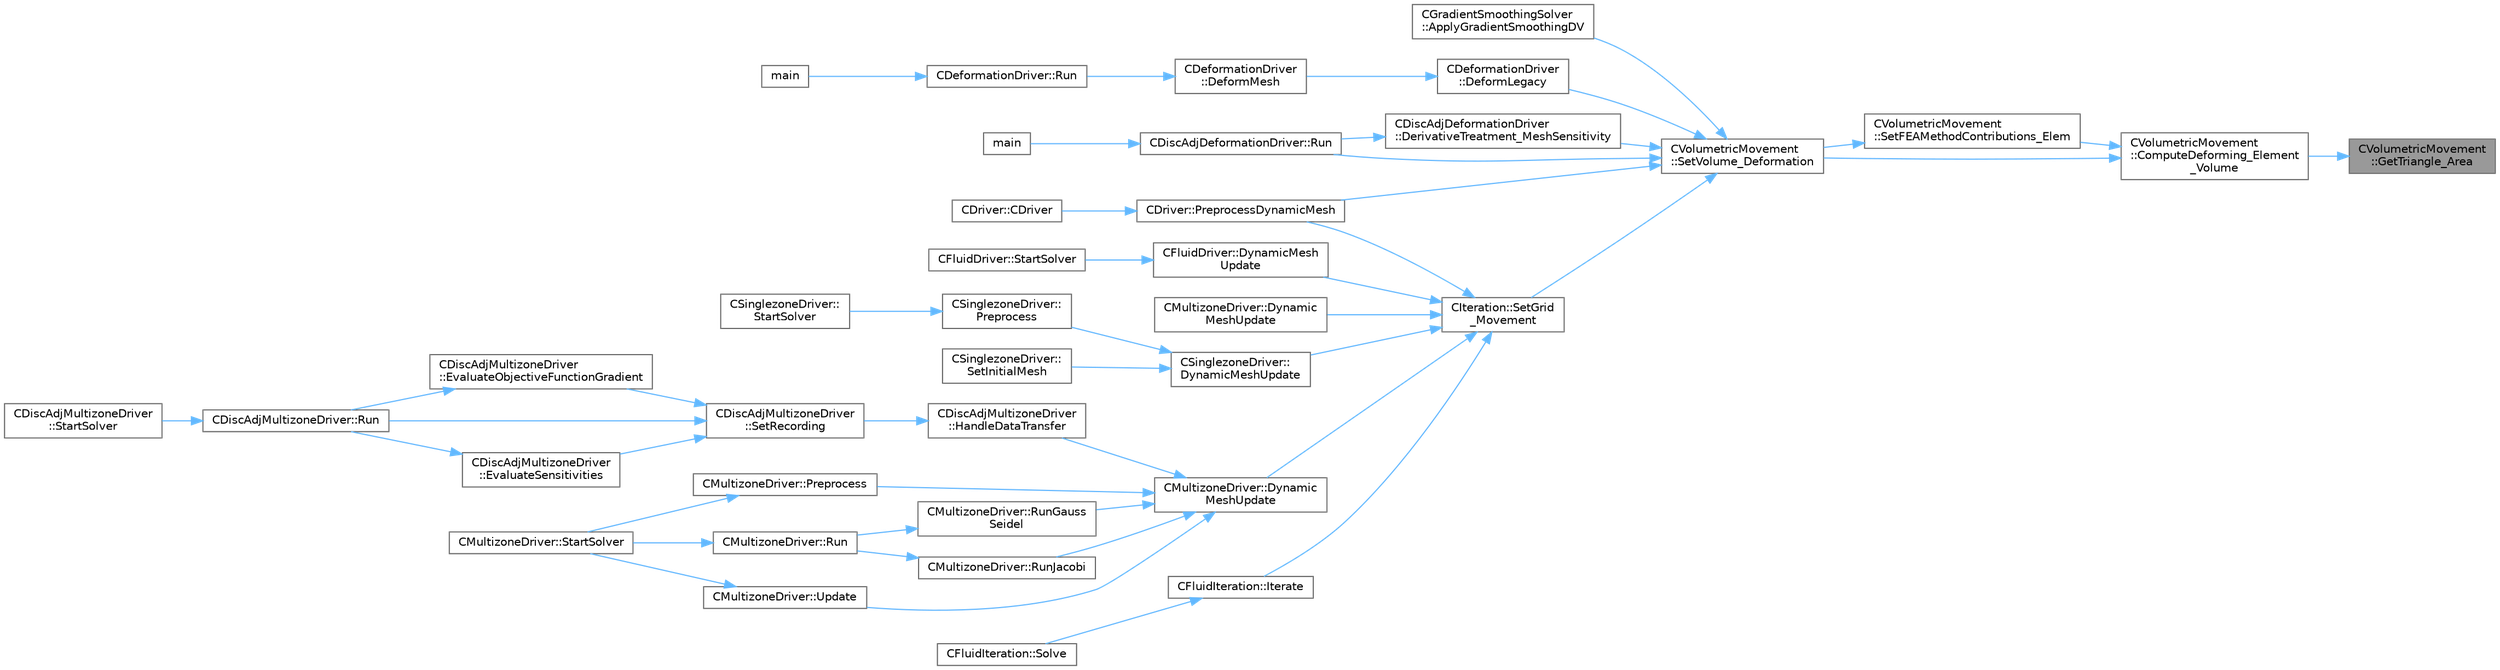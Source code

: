 digraph "CVolumetricMovement::GetTriangle_Area"
{
 // LATEX_PDF_SIZE
  bgcolor="transparent";
  edge [fontname=Helvetica,fontsize=10,labelfontname=Helvetica,labelfontsize=10];
  node [fontname=Helvetica,fontsize=10,shape=box,height=0.2,width=0.4];
  rankdir="RL";
  Node1 [id="Node000001",label="CVolumetricMovement\l::GetTriangle_Area",height=0.2,width=0.4,color="gray40", fillcolor="grey60", style="filled", fontcolor="black",tooltip="Compute the shape functions for hexahedron."];
  Node1 -> Node2 [id="edge1_Node000001_Node000002",dir="back",color="steelblue1",style="solid",tooltip=" "];
  Node2 [id="Node000002",label="CVolumetricMovement\l::ComputeDeforming_Element\l_Volume",height=0.2,width=0.4,color="grey40", fillcolor="white", style="filled",URL="$classCVolumetricMovement.html#a7acdc25230eeae12974e8b4ffa054497",tooltip="Check for negative volumes (all elements) after performing grid deformation."];
  Node2 -> Node3 [id="edge2_Node000002_Node000003",dir="back",color="steelblue1",style="solid",tooltip=" "];
  Node3 [id="Node000003",label="CVolumetricMovement\l::SetFEAMethodContributions_Elem",height=0.2,width=0.4,color="grey40", fillcolor="white", style="filled",URL="$classCVolumetricMovement.html#ad26b11c08de25982c8f254d465d244bb",tooltip="Compute the stiffness matrix for grid deformation using spring analogy."];
  Node3 -> Node4 [id="edge3_Node000003_Node000004",dir="back",color="steelblue1",style="solid",tooltip=" "];
  Node4 [id="Node000004",label="CVolumetricMovement\l::SetVolume_Deformation",height=0.2,width=0.4,color="grey40", fillcolor="white", style="filled",URL="$classCVolumetricMovement.html#a96c9dadafe051a2479ef4ec4b51adb04",tooltip="Grid deformation using the spring analogy method."];
  Node4 -> Node5 [id="edge4_Node000004_Node000005",dir="back",color="steelblue1",style="solid",tooltip=" "];
  Node5 [id="Node000005",label="CGradientSmoothingSolver\l::ApplyGradientSmoothingDV",height=0.2,width=0.4,color="grey40", fillcolor="white", style="filled",URL="$classCGradientSmoothingSolver.html#a443fb04934697664cd7defae114e6ef4",tooltip="All steps required for smoothing the whole system on DV level in an iterative way."];
  Node4 -> Node6 [id="edge5_Node000004_Node000006",dir="back",color="steelblue1",style="solid",tooltip=" "];
  Node6 [id="Node000006",label="CDeformationDriver\l::DeformLegacy",height=0.2,width=0.4,color="grey40", fillcolor="white", style="filled",URL="$classCDeformationDriver.html#a3a78157ae57334880516fa9b84b81c0a",tooltip="Mesh deformation based on legacy implementation."];
  Node6 -> Node7 [id="edge6_Node000006_Node000007",dir="back",color="steelblue1",style="solid",tooltip=" "];
  Node7 [id="Node000007",label="CDeformationDriver\l::DeformMesh",height=0.2,width=0.4,color="grey40", fillcolor="white", style="filled",URL="$classCDeformationDriver.html#a65c57fd20981a9d24e54421f381e0570",tooltip="Mesh deformation based on linear elasticity solver (CMeshSolver)."];
  Node7 -> Node8 [id="edge7_Node000007_Node000008",dir="back",color="steelblue1",style="solid",tooltip=" "];
  Node8 [id="Node000008",label="CDeformationDriver::Run",height=0.2,width=0.4,color="grey40", fillcolor="white", style="filled",URL="$classCDeformationDriver.html#aa6da6453a3790a001ed9cb135926e107",tooltip="Launch the driver computation."];
  Node8 -> Node9 [id="edge8_Node000008_Node000009",dir="back",color="steelblue1",style="solid",tooltip=" "];
  Node9 [id="Node000009",label="main",height=0.2,width=0.4,color="grey40", fillcolor="white", style="filled",URL="$SU2__DEF_8cpp.html#a0ddf1224851353fc92bfbff6f499fa97",tooltip=" "];
  Node4 -> Node10 [id="edge9_Node000004_Node000010",dir="back",color="steelblue1",style="solid",tooltip=" "];
  Node10 [id="Node000010",label="CDiscAdjDeformationDriver\l::DerivativeTreatment_MeshSensitivity",height=0.2,width=0.4,color="grey40", fillcolor="white", style="filled",URL="$classCDiscAdjDeformationDriver.html#af5515939a522d7ce41d1ba12be83c55b",tooltip="Treatment of derivatives with the Sobolev smoothing solver."];
  Node10 -> Node11 [id="edge10_Node000010_Node000011",dir="back",color="steelblue1",style="solid",tooltip=" "];
  Node11 [id="Node000011",label="CDiscAdjDeformationDriver::Run",height=0.2,width=0.4,color="grey40", fillcolor="white", style="filled",URL="$classCDiscAdjDeformationDriver.html#adb51f9096356607d6f48c05891dec0cb",tooltip="Launch the driver computation."];
  Node11 -> Node12 [id="edge11_Node000011_Node000012",dir="back",color="steelblue1",style="solid",tooltip=" "];
  Node12 [id="Node000012",label="main",height=0.2,width=0.4,color="grey40", fillcolor="white", style="filled",URL="$SU2__DOT_8cpp.html#a0ddf1224851353fc92bfbff6f499fa97",tooltip=" "];
  Node4 -> Node13 [id="edge12_Node000004_Node000013",dir="back",color="steelblue1",style="solid",tooltip=" "];
  Node13 [id="Node000013",label="CDriver::PreprocessDynamicMesh",height=0.2,width=0.4,color="grey40", fillcolor="white", style="filled",URL="$classCDriver.html#a1c1a52f57d73376cd2e95e730274a6ae",tooltip="GridMovement_Preprocessing."];
  Node13 -> Node14 [id="edge13_Node000013_Node000014",dir="back",color="steelblue1",style="solid",tooltip=" "];
  Node14 [id="Node000014",label="CDriver::CDriver",height=0.2,width=0.4,color="grey40", fillcolor="white", style="filled",URL="$classCDriver.html#a3fca4a013a6efa9bbb38fe78a86b5f3d",tooltip="Constructor of the class."];
  Node4 -> Node11 [id="edge14_Node000004_Node000011",dir="back",color="steelblue1",style="solid",tooltip=" "];
  Node4 -> Node15 [id="edge15_Node000004_Node000015",dir="back",color="steelblue1",style="solid",tooltip=" "];
  Node15 [id="Node000015",label="CIteration::SetGrid\l_Movement",height=0.2,width=0.4,color="grey40", fillcolor="white", style="filled",URL="$classCIteration.html#a7b36785762f6b0c214569b185b858b6c",tooltip="Updates the positions and grid velocities for dynamic meshes between physical time steps."];
  Node15 -> Node16 [id="edge16_Node000015_Node000016",dir="back",color="steelblue1",style="solid",tooltip=" "];
  Node16 [id="Node000016",label="CFluidDriver::DynamicMesh\lUpdate",height=0.2,width=0.4,color="grey40", fillcolor="white", style="filled",URL="$classCFluidDriver.html#a169667db03c0f4e2511d23a8a29280f6",tooltip="Perform a dynamic mesh deformation, included grid velocity computation and the update of the multi-gr..."];
  Node16 -> Node17 [id="edge17_Node000016_Node000017",dir="back",color="steelblue1",style="solid",tooltip=" "];
  Node17 [id="Node000017",label="CFluidDriver::StartSolver",height=0.2,width=0.4,color="grey40", fillcolor="white", style="filled",URL="$classCFluidDriver.html#aa0139a1e26f43f0154854c9f99ded978",tooltip="Launch the computation for all zones and all physics."];
  Node15 -> Node18 [id="edge18_Node000015_Node000018",dir="back",color="steelblue1",style="solid",tooltip=" "];
  Node18 [id="Node000018",label="CMultizoneDriver::Dynamic\lMeshUpdate",height=0.2,width=0.4,color="grey40", fillcolor="white", style="filled",URL="$classCMultizoneDriver.html#a53ec5acb13bb0e897515e098b11b10ac",tooltip="Perform a dynamic mesh deformation, included grid velocity computation and the update of the multigri..."];
  Node15 -> Node19 [id="edge19_Node000015_Node000019",dir="back",color="steelblue1",style="solid",tooltip=" "];
  Node19 [id="Node000019",label="CSinglezoneDriver::\lDynamicMeshUpdate",height=0.2,width=0.4,color="grey40", fillcolor="white", style="filled",URL="$classCSinglezoneDriver.html#a2f88f82c3b958d60452d5513daf5c128",tooltip="Perform a dynamic mesh deformation, included grid velocity computation and the update of the multigri..."];
  Node19 -> Node20 [id="edge20_Node000019_Node000020",dir="back",color="steelblue1",style="solid",tooltip=" "];
  Node20 [id="Node000020",label="CSinglezoneDriver::\lPreprocess",height=0.2,width=0.4,color="grey40", fillcolor="white", style="filled",URL="$classCSinglezoneDriver.html#a0b2c8c9b257915d6b19d72014f3bb82a",tooltip="Preprocess the single-zone iteration."];
  Node20 -> Node21 [id="edge21_Node000020_Node000021",dir="back",color="steelblue1",style="solid",tooltip=" "];
  Node21 [id="Node000021",label="CSinglezoneDriver::\lStartSolver",height=0.2,width=0.4,color="grey40", fillcolor="white", style="filled",URL="$classCSinglezoneDriver.html#ac98c6acfe034381fb3b77c6753c4d734",tooltip="[Overload] Launch the computation for single-zone problems."];
  Node19 -> Node22 [id="edge22_Node000019_Node000022",dir="back",color="steelblue1",style="solid",tooltip=" "];
  Node22 [id="Node000022",label="CSinglezoneDriver::\lSetInitialMesh",height=0.2,width=0.4,color="grey40", fillcolor="white", style="filled",URL="$classCSinglezoneDriver.html#aec7315f833718d3f1ac6c2fb2b2a661b",tooltip="Perform a mesh deformation as initial condition."];
  Node15 -> Node23 [id="edge23_Node000015_Node000023",dir="back",color="steelblue1",style="solid",tooltip=" "];
  Node23 [id="Node000023",label="CMultizoneDriver::Dynamic\lMeshUpdate",height=0.2,width=0.4,color="grey40", fillcolor="white", style="filled",URL="$classCMultizoneDriver.html#a9369ae70a2e529fa81cef90c3857f1c7",tooltip="Perform a dynamic mesh deformation, including grid velocity computation and update of the multigrid s..."];
  Node23 -> Node24 [id="edge24_Node000023_Node000024",dir="back",color="steelblue1",style="solid",tooltip=" "];
  Node24 [id="Node000024",label="CDiscAdjMultizoneDriver\l::HandleDataTransfer",height=0.2,width=0.4,color="grey40", fillcolor="white", style="filled",URL="$classCDiscAdjMultizoneDriver.html#ab33de05a7a1f77dcf60014a4a35dd4f1",tooltip="Transfer data between zones and update grids when required."];
  Node24 -> Node25 [id="edge25_Node000024_Node000025",dir="back",color="steelblue1",style="solid",tooltip=" "];
  Node25 [id="Node000025",label="CDiscAdjMultizoneDriver\l::SetRecording",height=0.2,width=0.4,color="grey40", fillcolor="white", style="filled",URL="$classCDiscAdjMultizoneDriver.html#a6858d2798084ac58973760b98cbc268d",tooltip="Record one iteration of the primal problem within each zone."];
  Node25 -> Node26 [id="edge26_Node000025_Node000026",dir="back",color="steelblue1",style="solid",tooltip=" "];
  Node26 [id="Node000026",label="CDiscAdjMultizoneDriver\l::EvaluateObjectiveFunctionGradient",height=0.2,width=0.4,color="grey40", fillcolor="white", style="filled",URL="$classCDiscAdjMultizoneDriver.html#a7a644ee8fc2141f2083b91afd2cab856",tooltip="Evaluate the gradient of the objective function and add to \"External\"."];
  Node26 -> Node27 [id="edge27_Node000026_Node000027",dir="back",color="steelblue1",style="solid",tooltip=" "];
  Node27 [id="Node000027",label="CDiscAdjMultizoneDriver::Run",height=0.2,width=0.4,color="grey40", fillcolor="white", style="filled",URL="$classCDiscAdjMultizoneDriver.html#af996aecdb6d20aa4fc81c9b67295abf5",tooltip="[Overload] Run an discrete adjoint update of all solvers within multiple zones."];
  Node27 -> Node28 [id="edge28_Node000027_Node000028",dir="back",color="steelblue1",style="solid",tooltip=" "];
  Node28 [id="Node000028",label="CDiscAdjMultizoneDriver\l::StartSolver",height=0.2,width=0.4,color="grey40", fillcolor="white", style="filled",URL="$classCDiscAdjMultizoneDriver.html#a75de0a1a482ceeed4301a384f1515092",tooltip="[Overload] Launch the computation for discrete adjoint multizone problems."];
  Node25 -> Node29 [id="edge29_Node000025_Node000029",dir="back",color="steelblue1",style="solid",tooltip=" "];
  Node29 [id="Node000029",label="CDiscAdjMultizoneDriver\l::EvaluateSensitivities",height=0.2,width=0.4,color="grey40", fillcolor="white", style="filled",URL="$classCDiscAdjMultizoneDriver.html#a9d998fae109427a1061069800ad931c3",tooltip="Evaluate sensitivites for the current adjoint solution and output files."];
  Node29 -> Node27 [id="edge30_Node000029_Node000027",dir="back",color="steelblue1",style="solid",tooltip=" "];
  Node25 -> Node27 [id="edge31_Node000025_Node000027",dir="back",color="steelblue1",style="solid",tooltip=" "];
  Node23 -> Node30 [id="edge32_Node000023_Node000030",dir="back",color="steelblue1",style="solid",tooltip=" "];
  Node30 [id="Node000030",label="CMultizoneDriver::Preprocess",height=0.2,width=0.4,color="grey40", fillcolor="white", style="filled",URL="$classCMultizoneDriver.html#a92c39c3bdad3f83c17e7bdf8acbfe0f7",tooltip="Preprocess the multizone iteration."];
  Node30 -> Node31 [id="edge33_Node000030_Node000031",dir="back",color="steelblue1",style="solid",tooltip=" "];
  Node31 [id="Node000031",label="CMultizoneDriver::StartSolver",height=0.2,width=0.4,color="grey40", fillcolor="white", style="filled",URL="$classCMultizoneDriver.html#a48545e4827cc34298f792995e06d90dd",tooltip="[Overload] Launch the computation for multizone problems."];
  Node23 -> Node32 [id="edge34_Node000023_Node000032",dir="back",color="steelblue1",style="solid",tooltip=" "];
  Node32 [id="Node000032",label="CMultizoneDriver::RunGauss\lSeidel",height=0.2,width=0.4,color="grey40", fillcolor="white", style="filled",URL="$classCMultizoneDriver.html#a264bb90660193f4c197a3b64df8ccb22",tooltip="Run a Block Gauss-Seidel iteration in all physical zones."];
  Node32 -> Node33 [id="edge35_Node000032_Node000033",dir="back",color="steelblue1",style="solid",tooltip=" "];
  Node33 [id="Node000033",label="CMultizoneDriver::Run",height=0.2,width=0.4,color="grey40", fillcolor="white", style="filled",URL="$classCMultizoneDriver.html#abe9df84668f2019fb5e1921752994dea",tooltip="Solves one time iteration."];
  Node33 -> Node31 [id="edge36_Node000033_Node000031",dir="back",color="steelblue1",style="solid",tooltip=" "];
  Node23 -> Node34 [id="edge37_Node000023_Node000034",dir="back",color="steelblue1",style="solid",tooltip=" "];
  Node34 [id="Node000034",label="CMultizoneDriver::RunJacobi",height=0.2,width=0.4,color="grey40", fillcolor="white", style="filled",URL="$classCMultizoneDriver.html#a6a3c67903b810b5cd8c392691ff2e86e",tooltip="Run a Block-Jacobi iteration in all physical zones."];
  Node34 -> Node33 [id="edge38_Node000034_Node000033",dir="back",color="steelblue1",style="solid",tooltip=" "];
  Node23 -> Node35 [id="edge39_Node000023_Node000035",dir="back",color="steelblue1",style="solid",tooltip=" "];
  Node35 [id="Node000035",label="CMultizoneDriver::Update",height=0.2,width=0.4,color="grey40", fillcolor="white", style="filled",URL="$classCMultizoneDriver.html#a0bb9caf0b5fea8d01e714577b0974466",tooltip="Update the dual-time solution within multiple zones."];
  Node35 -> Node31 [id="edge40_Node000035_Node000031",dir="back",color="steelblue1",style="solid",tooltip=" "];
  Node15 -> Node36 [id="edge41_Node000015_Node000036",dir="back",color="steelblue1",style="solid",tooltip=" "];
  Node36 [id="Node000036",label="CFluidIteration::Iterate",height=0.2,width=0.4,color="grey40", fillcolor="white", style="filled",URL="$classCFluidIteration.html#a9ce0d8765aff42207afcd2c9ab6f71d8",tooltip="Perform a single iteration of the fluid system."];
  Node36 -> Node37 [id="edge42_Node000036_Node000037",dir="back",color="steelblue1",style="solid",tooltip=" "];
  Node37 [id="Node000037",label="CFluidIteration::Solve",height=0.2,width=0.4,color="grey40", fillcolor="white", style="filled",URL="$classCFluidIteration.html#ae4c454356af70246063fdcba4accb068",tooltip="Iterate the fluid system for a number of Inner_Iter iterations."];
  Node15 -> Node13 [id="edge43_Node000015_Node000013",dir="back",color="steelblue1",style="solid",tooltip=" "];
  Node2 -> Node4 [id="edge44_Node000002_Node000004",dir="back",color="steelblue1",style="solid",tooltip=" "];
}
